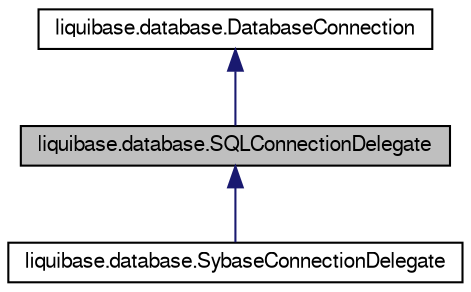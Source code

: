 digraph G
{
  edge [fontname="FreeSans",fontsize=10,labelfontname="FreeSans",labelfontsize=10];
  node [fontname="FreeSans",fontsize=10,shape=record];
  Node1 [label="liquibase.database.SQLConnectionDelegate",height=0.2,width=0.4,color="black", fillcolor="grey75", style="filled" fontcolor="black"];
  Node2 -> Node1 [dir=back,color="midnightblue",fontsize=10,style="solid",fontname="FreeSans"];
  Node2 [label="liquibase.database.DatabaseConnection",height=0.2,width=0.4,color="black", fillcolor="white", style="filled",URL="$interfaceliquibase_1_1database_1_1_database_connection.html",tooltip="A liquibase abstraction over the normal Connection that is available in java.sql..."];
  Node1 -> Node3 [dir=back,color="midnightblue",fontsize=10,style="solid",fontname="FreeSans"];
  Node3 [label="liquibase.database.SybaseConnectionDelegate",height=0.2,width=0.4,color="black", fillcolor="white", style="filled",URL="$classliquibase_1_1database_1_1_sybase_connection_delegate.html",tooltip="A Sybase specific Delegate that removes the calls to commit and rollback as Sybase..."];
}
